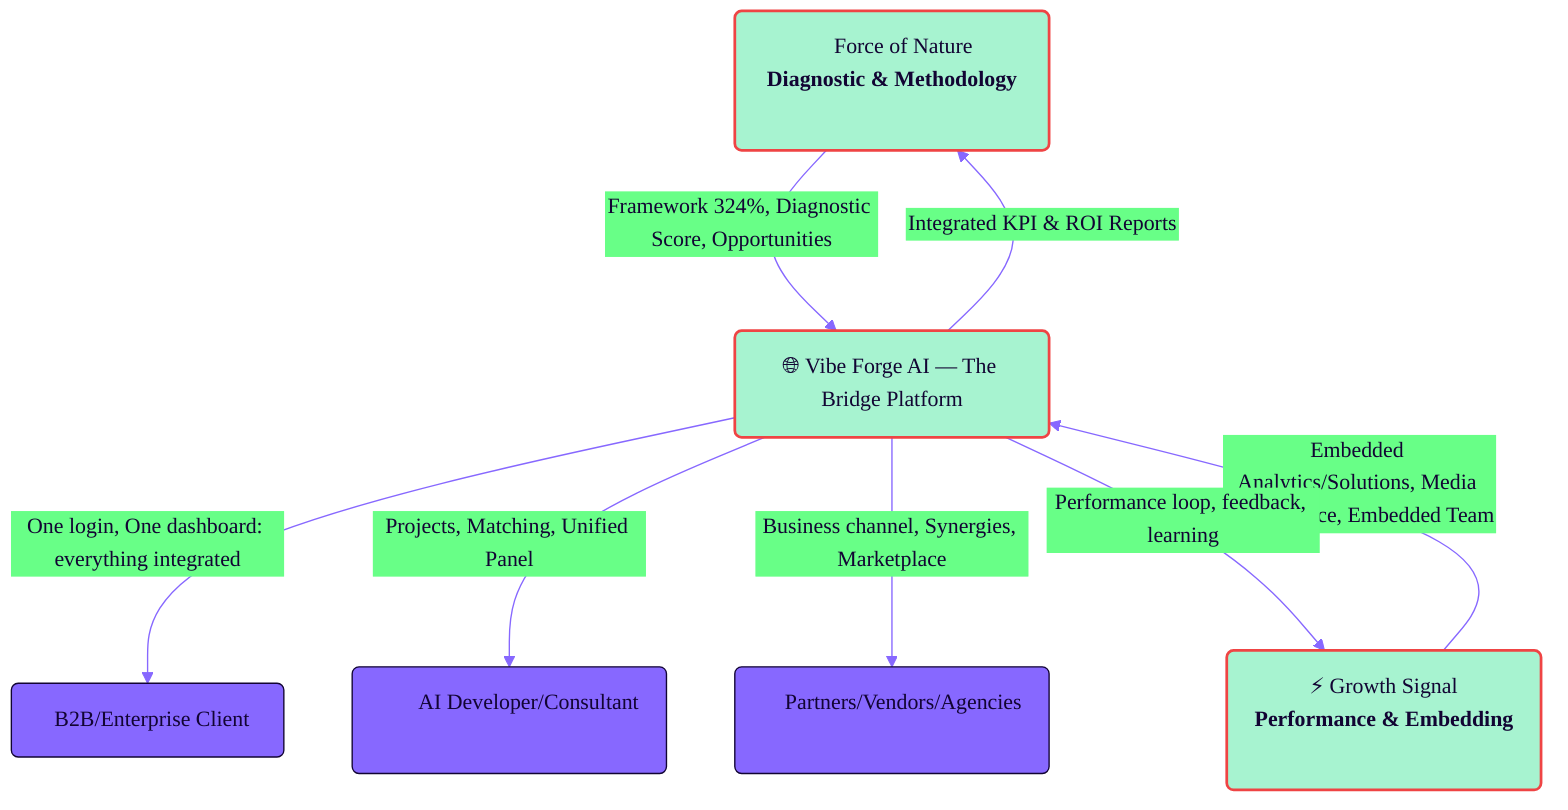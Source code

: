 %%{ init: { "theme": "base", "themeVariables": { "fontFamily": "Manrope, Inter, system-ui, sans-serif", "primaryColor": "#8768FF", "primaryBorderColor": "#120433", "primaryTextColor": "#120433", "lineColor": "#8768FF", "textColor": "#120433", "tertiaryColor": "#F9F9FB" }, "flowchart": { "curve": "basis", "htmlLabels": true, "nodeSpacing": 50, "rankSpacing": 60 } } }%%
flowchart TD
  ForceOfNature("🚀 Force of Nature<br/><b>Diagnostic & Methodology</b>")
  GrowthSignal("⚡ Growth Signal<br/><b>Performance & Embedding</b>")
  Platform("🌐 Vibe Forge AI — The Bridge Platform")
  ClientB2B("🏢 B2B/Enterprise Client")
  DevElite("🧑‍💻 AI Developer/Consultant")
  Partners("🤝 Partners/Vendors/Agencies")

  ForceOfNature -- "Framework 324%, Diagnostic Score, Opportunities" --> Platform
  GrowthSignal -- "Embedded Analytics/Solutions, Media Performance, Embedded Team" --> Platform

  Platform -- "One login, One dashboard: everything integrated" --> ClientB2B
  Platform -- "Projects, Matching, Unified Panel" --> DevElite
  Platform -- "Business channel, Synergies, Marketplace" --> Partners
  Platform -- "Integrated KPI & ROI Reports" --> ForceOfNature
  Platform -- "Performance loop, feedback, learning" --> GrowthSignal

  classDef epic fill:#a7f3d0,stroke:#ef4444,stroke-width:2px;
  class ForceOfNature,GrowthSignal,Platform epic